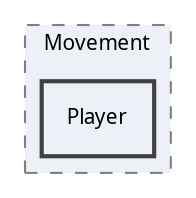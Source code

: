digraph "Player"
{
 // LATEX_PDF_SIZE
  edge [fontname="Calibrii",fontsize="10",labelfontname="Calibrii",labelfontsize="10"];
  node [fontname="Calibrii",fontsize="10",shape=record];
  compound=true
  subgraph clusterdir_0c9dc24c35c8d4bdcee60378504c2111 {
    graph [ bgcolor="#edf0f7", pencolor="grey50", style="filled,dashed,", label="Movement", fontname="Calibrii", fontsize="10", URL="dir_0c9dc24c35c8d4bdcee60378504c2111.html"]
  dir_119ed69652ff3da135e44325dd818824 [shape=box, label="Player", style="filled,bold,", fillcolor="#edf0f7", color="grey25", URL="dir_119ed69652ff3da135e44325dd818824.html"];
  }
}
